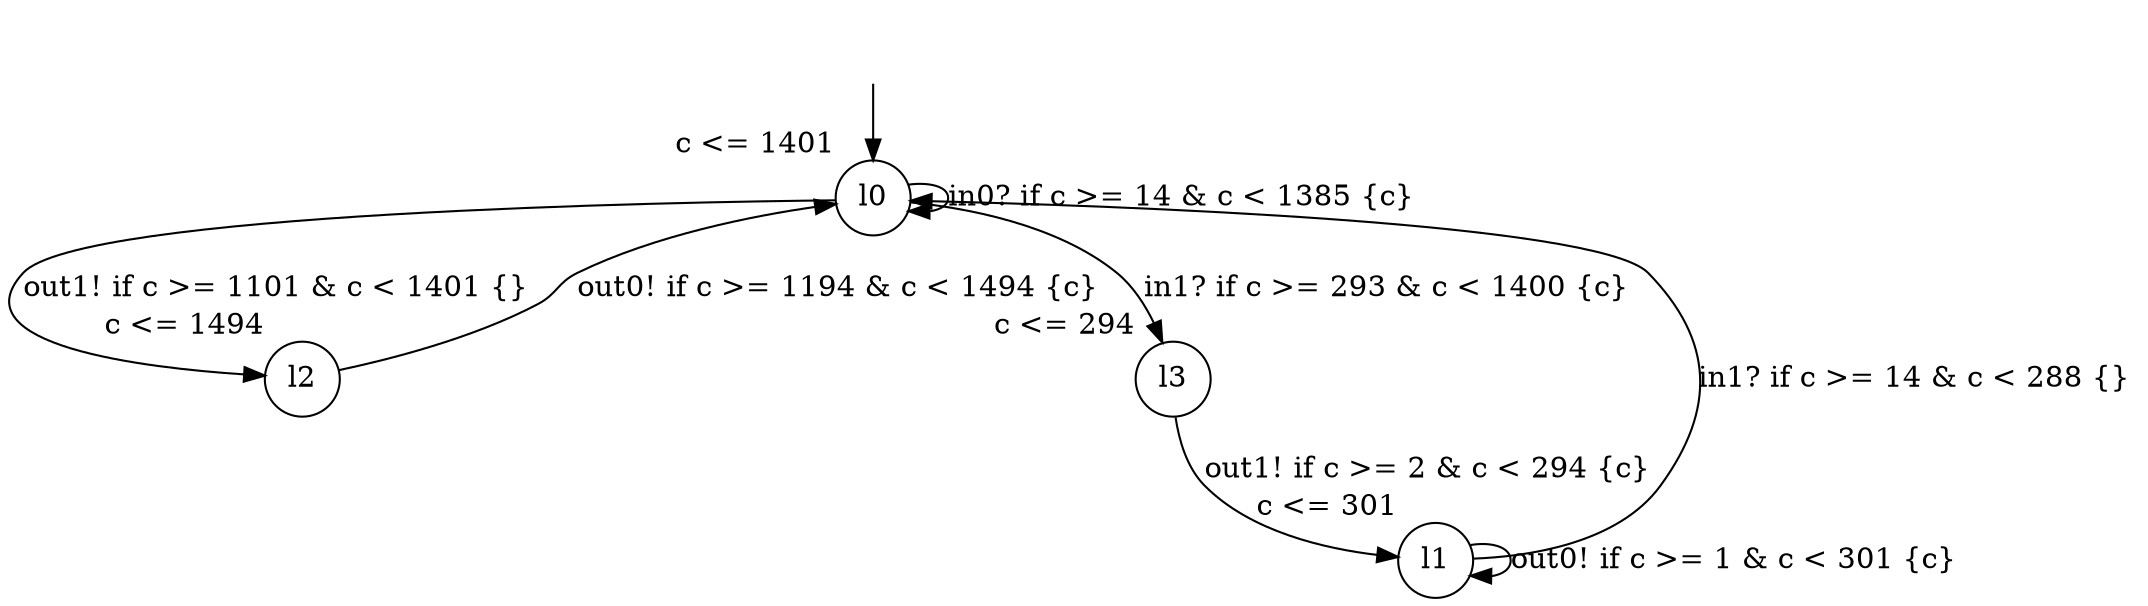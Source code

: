 digraph g {
__start0 [label="" shape="none"];
l0 [shape="circle" margin=0 label="l0", xlabel="c <= 1401"];
l1 [shape="circle" margin=0 label="l1", xlabel="c <= 301"];
l2 [shape="circle" margin=0 label="l2", xlabel="c <= 1494"];
l3 [shape="circle" margin=0 label="l3", xlabel="c <= 294"];
l0 -> l3 [label="in1? if c >= 293 & c < 1400 {c} "];
l0 -> l0 [label="in0? if c >= 14 & c < 1385 {c} "];
l0 -> l2 [label="out1! if c >= 1101 & c < 1401 {} "];
l1 -> l0 [label="in1? if c >= 14 & c < 288 {} "];
l1 -> l1 [label="out0! if c >= 1 & c < 301 {c} "];
l2 -> l0 [label="out0! if c >= 1194 & c < 1494 {c} "];
l3 -> l1 [label="out1! if c >= 2 & c < 294 {c} "];
__start0 -> l0;
}
